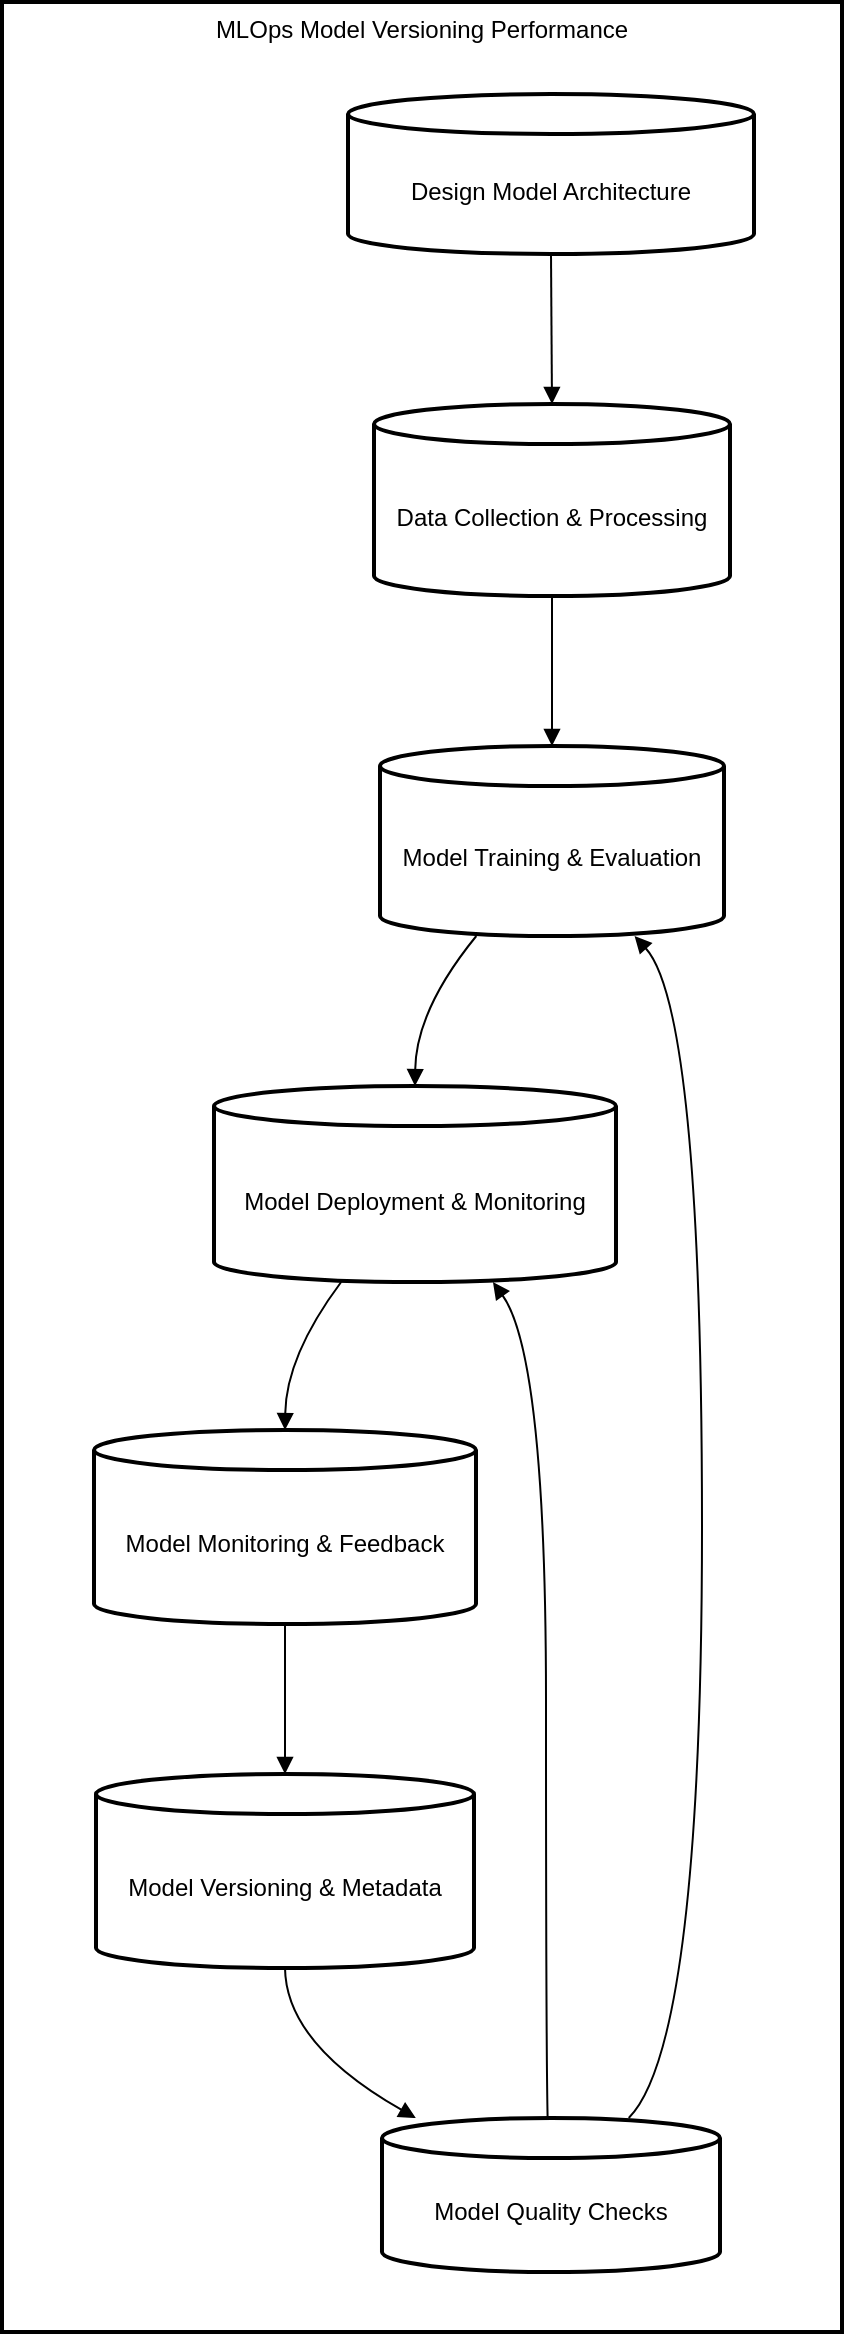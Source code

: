 <mxfile version="24.7.17">
  <diagram name="Page-1" id="42x2shzloC-AN28q2uKE">
    <mxGraphModel>
      <root>
        <mxCell id="0" />
        <mxCell id="1" parent="0" />
        <mxCell id="2" value="MLOps Model Versioning Performance" style="whiteSpace=wrap;strokeWidth=2;verticalAlign=top;" vertex="1" parent="1">
          <mxGeometry x="8" y="8" width="420" height="1165" as="geometry" />
        </mxCell>
        <mxCell id="3" value="Design Model Architecture" style="shape=cylinder3;boundedLbl=1;backgroundOutline=1;size=10;strokeWidth=2;whiteSpace=wrap;" vertex="1" parent="2">
          <mxGeometry x="173" y="46" width="203" height="80" as="geometry" />
        </mxCell>
        <mxCell id="4" value="Data Collection &amp; Processing" style="shape=cylinder3;boundedLbl=1;backgroundOutline=1;size=10;strokeWidth=2;whiteSpace=wrap;" vertex="1" parent="2">
          <mxGeometry x="186" y="201" width="178" height="96" as="geometry" />
        </mxCell>
        <mxCell id="5" value="Model Training &amp; Evaluation" style="shape=cylinder3;boundedLbl=1;backgroundOutline=1;size=10;strokeWidth=2;whiteSpace=wrap;" vertex="1" parent="2">
          <mxGeometry x="189" y="372" width="172" height="95" as="geometry" />
        </mxCell>
        <mxCell id="6" value="Model Deployment &amp; Monitoring" style="shape=cylinder3;boundedLbl=1;backgroundOutline=1;size=10;strokeWidth=2;whiteSpace=wrap;" vertex="1" parent="2">
          <mxGeometry x="106" y="542" width="201" height="98" as="geometry" />
        </mxCell>
        <mxCell id="7" value="Model Monitoring &amp; Feedback" style="shape=cylinder3;boundedLbl=1;backgroundOutline=1;size=10;strokeWidth=2;whiteSpace=wrap;" vertex="1" parent="2">
          <mxGeometry x="46" y="714" width="191" height="97" as="geometry" />
        </mxCell>
        <mxCell id="8" value="Model Versioning &amp; Metadata" style="shape=cylinder3;boundedLbl=1;backgroundOutline=1;size=10;strokeWidth=2;whiteSpace=wrap;" vertex="1" parent="2">
          <mxGeometry x="47" y="886" width="189" height="97" as="geometry" />
        </mxCell>
        <mxCell id="9" value="Model Quality Checks" style="shape=cylinder3;boundedLbl=1;backgroundOutline=1;size=10;strokeWidth=2;whiteSpace=wrap;" vertex="1" parent="2">
          <mxGeometry x="190" y="1058" width="169" height="77" as="geometry" />
        </mxCell>
        <mxCell id="10" value="" style="curved=1;startArrow=none;endArrow=block;exitX=0.5;exitY=1;entryX=0.5;entryY=0;" edge="1" parent="2" source="3" target="4">
          <mxGeometry relative="1" as="geometry">
            <Array as="points" />
          </mxGeometry>
        </mxCell>
        <mxCell id="11" value="" style="curved=1;startArrow=none;endArrow=block;exitX=0.5;exitY=0.99;entryX=0.5;entryY=-0.01;" edge="1" parent="2" source="4" target="5">
          <mxGeometry relative="1" as="geometry">
            <Array as="points" />
          </mxGeometry>
        </mxCell>
        <mxCell id="12" value="" style="curved=1;startArrow=none;endArrow=block;exitX=0.28;exitY=1;entryX=0.5;entryY=0;" edge="1" parent="2" source="5" target="6">
          <mxGeometry relative="1" as="geometry">
            <Array as="points">
              <mxPoint x="207" y="504" />
            </Array>
          </mxGeometry>
        </mxCell>
        <mxCell id="13" value="" style="curved=1;startArrow=none;endArrow=block;exitX=0.32;exitY=0.99;entryX=0.5;entryY=0;" edge="1" parent="2" source="6" target="7">
          <mxGeometry relative="1" as="geometry">
            <Array as="points">
              <mxPoint x="142" y="677" />
            </Array>
          </mxGeometry>
        </mxCell>
        <mxCell id="14" value="" style="curved=1;startArrow=none;endArrow=block;exitX=0.5;exitY=1;entryX=0.5;entryY=0;" edge="1" parent="2" source="7" target="8">
          <mxGeometry relative="1" as="geometry">
            <Array as="points" />
          </mxGeometry>
        </mxCell>
        <mxCell id="15" value="" style="curved=1;startArrow=none;endArrow=block;exitX=0.5;exitY=1;entryX=0.1;entryY=0;" edge="1" parent="2" source="8" target="9">
          <mxGeometry relative="1" as="geometry">
            <Array as="points">
              <mxPoint x="142" y="1021" />
            </Array>
          </mxGeometry>
        </mxCell>
        <mxCell id="16" value="" style="curved=1;startArrow=none;endArrow=block;exitX=0.73;exitY=0;entryX=0.74;entryY=1;" edge="1" parent="2" source="9" target="5">
          <mxGeometry relative="1" as="geometry">
            <Array as="points">
              <mxPoint x="350" y="1021" />
              <mxPoint x="350" y="504" />
            </Array>
          </mxGeometry>
        </mxCell>
        <mxCell id="17" value="" style="curved=1;startArrow=none;endArrow=block;exitX=0.49;exitY=0;entryX=0.69;entryY=0.99;" edge="1" parent="2" source="9" target="6">
          <mxGeometry relative="1" as="geometry">
            <Array as="points">
              <mxPoint x="272" y="1021" />
              <mxPoint x="272" y="677" />
            </Array>
          </mxGeometry>
        </mxCell>
      </root>
    </mxGraphModel>
  </diagram>
</mxfile>
